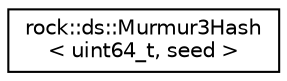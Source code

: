 digraph "类继承关系图"
{
 // LATEX_PDF_SIZE
  edge [fontname="Helvetica",fontsize="10",labelfontname="Helvetica",labelfontsize="10"];
  node [fontname="Helvetica",fontsize="10",shape=record];
  rankdir="LR";
  Node0 [label="rock::ds::Murmur3Hash\l\< uint64_t, seed \>",height=0.2,width=0.4,color="black", fillcolor="white", style="filled",URL="$classrock_1_1ds_1_1Murmur3Hash_3_01uint64__t_00_01seed_01_4.html",tooltip=" "];
}
